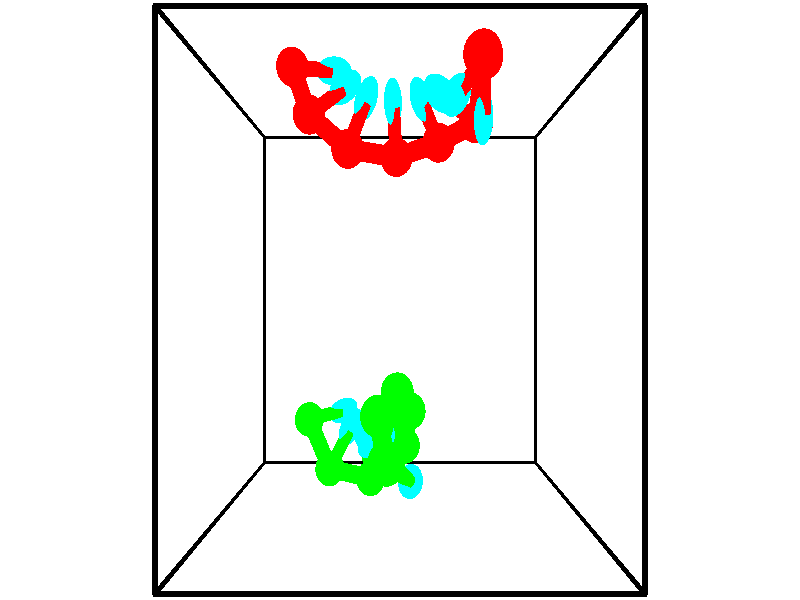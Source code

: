// switches for output
#declare DRAW_BASES = 1; // possible values are 0, 1; only relevant for DNA ribbons
#declare DRAW_BASES_TYPE = 3; // possible values are 1, 2, 3; only relevant for DNA ribbons
#declare DRAW_FOG = 0; // set to 1 to enable fog

#include "colors.inc"

#include "transforms.inc"
background { rgb <1, 1, 1>}

#default {
   normal{
       ripples 0.25
       frequency 0.20
       turbulence 0.2
       lambda 5
   }
	finish {
		phong 0.1
		phong_size 40.
	}
}

// original window dimensions: 1024x640


// camera settings

camera {
	sky <-0, 1, 0>
	up <-0, 1, 0>
	right 1.6 * <1, 0, 0>
	location <2.5, 2.5, 11.1562>
	look_at <2.5, 2.5, 2.5>
	direction <0, 0, -8.6562>
	angle 67.0682
}


# declare cpy_camera_pos = <2.5, 2.5, 11.1562>;
# if (DRAW_FOG = 1)
fog {
	fog_type 2
	up vnormalize(cpy_camera_pos)
	color rgbt<1,1,1,0.3>
	distance 1e-5
	fog_alt 3e-3
	fog_offset 4
}
# end


// LIGHTS

# declare lum = 6;
global_settings {
	ambient_light rgb lum * <0.05, 0.05, 0.05>
	max_trace_level 15
}# declare cpy_direct_light_amount = 0.25;
light_source
{	1000 * <-1, -1, 1>,
	rgb lum * cpy_direct_light_amount
	parallel
}

light_source
{	1000 * <1, 1, -1>,
	rgb lum * cpy_direct_light_amount
	parallel
}

// strand 0

// nucleotide -1

// particle -1
sphere {
	<3.557805, 5.122033, 3.452199> 0.250000
	pigment { color rgbt <1,0,0,0> }
	no_shadow
}
cylinder {
	<3.591240, 4.775318, 3.255549>,  <3.611301, 4.567289, 3.137560>, 0.100000
	pigment { color rgbt <1,0,0,0> }
	no_shadow
}
cylinder {
	<3.591240, 4.775318, 3.255549>,  <3.557805, 5.122033, 3.452199>, 0.100000
	pigment { color rgbt <1,0,0,0> }
	no_shadow
}

// particle -1
sphere {
	<3.591240, 4.775318, 3.255549> 0.100000
	pigment { color rgbt <1,0,0,0> }
	no_shadow
}
sphere {
	0, 1
	scale<0.080000,0.200000,0.300000>
	matrix <-0.762270, 0.262146, -0.591797,
		0.641839, 0.424216, -0.638814,
		0.083587, -0.866787, -0.491623,
		3.616316, 4.515282, 3.108063>
	pigment { color rgbt <0,1,1,0> }
	no_shadow
}
cylinder {
	<3.689234, 5.327981, 2.711225>,  <3.557805, 5.122033, 3.452199>, 0.130000
	pigment { color rgbt <1,0,0,0> }
	no_shadow
}

// nucleotide -1

// particle -1
sphere {
	<3.689234, 5.327981, 2.711225> 0.250000
	pigment { color rgbt <1,0,0,0> }
	no_shadow
}
cylinder {
	<3.451057, 5.039303, 2.852423>,  <3.308151, 4.866096, 2.937142>, 0.100000
	pigment { color rgbt <1,0,0,0> }
	no_shadow
}
cylinder {
	<3.451057, 5.039303, 2.852423>,  <3.689234, 5.327981, 2.711225>, 0.100000
	pigment { color rgbt <1,0,0,0> }
	no_shadow
}

// particle -1
sphere {
	<3.451057, 5.039303, 2.852423> 0.100000
	pigment { color rgbt <1,0,0,0> }
	no_shadow
}
sphere {
	0, 1
	scale<0.080000,0.200000,0.300000>
	matrix <-0.628770, 0.145120, -0.763929,
		0.500097, -0.676828, -0.540191,
		-0.595442, -0.721695, 0.352995,
		3.272425, 4.822794, 2.958321>
	pigment { color rgbt <0,1,1,0> }
	no_shadow
}
cylinder {
	<3.619026, 4.678761, 2.277679>,  <3.689234, 5.327981, 2.711225>, 0.130000
	pigment { color rgbt <1,0,0,0> }
	no_shadow
}

// nucleotide -1

// particle -1
sphere {
	<3.619026, 4.678761, 2.277679> 0.250000
	pigment { color rgbt <1,0,0,0> }
	no_shadow
}
cylinder {
	<3.307861, 4.818413, 2.486662>,  <3.121162, 4.902204, 2.612052>, 0.100000
	pigment { color rgbt <1,0,0,0> }
	no_shadow
}
cylinder {
	<3.307861, 4.818413, 2.486662>,  <3.619026, 4.678761, 2.277679>, 0.100000
	pigment { color rgbt <1,0,0,0> }
	no_shadow
}

// particle -1
sphere {
	<3.307861, 4.818413, 2.486662> 0.100000
	pigment { color rgbt <1,0,0,0> }
	no_shadow
}
sphere {
	0, 1
	scale<0.080000,0.200000,0.300000>
	matrix <-0.499999, 0.159681, -0.851178,
		-0.380598, -0.923369, 0.050346,
		-0.777912, 0.349129, 0.522457,
		3.074488, 4.923151, 2.643399>
	pigment { color rgbt <0,1,1,0> }
	no_shadow
}
cylinder {
	<3.095229, 4.525058, 1.821317>,  <3.619026, 4.678761, 2.277679>, 0.130000
	pigment { color rgbt <1,0,0,0> }
	no_shadow
}

// nucleotide -1

// particle -1
sphere {
	<3.095229, 4.525058, 1.821317> 0.250000
	pigment { color rgbt <1,0,0,0> }
	no_shadow
}
cylinder {
	<2.929405, 4.769413, 2.091119>,  <2.829911, 4.916026, 2.253000>, 0.100000
	pigment { color rgbt <1,0,0,0> }
	no_shadow
}
cylinder {
	<2.929405, 4.769413, 2.091119>,  <3.095229, 4.525058, 1.821317>, 0.100000
	pigment { color rgbt <1,0,0,0> }
	no_shadow
}

// particle -1
sphere {
	<2.929405, 4.769413, 2.091119> 0.100000
	pigment { color rgbt <1,0,0,0> }
	no_shadow
}
sphere {
	0, 1
	scale<0.080000,0.200000,0.300000>
	matrix <-0.778087, 0.146437, -0.610850,
		-0.471933, -0.778056, 0.414617,
		-0.414560, 0.610889, 0.674504,
		2.805037, 4.952680, 2.293470>
	pigment { color rgbt <0,1,1,0> }
	no_shadow
}
cylinder {
	<2.442216, 4.347058, 1.774093>,  <3.095229, 4.525058, 1.821317>, 0.130000
	pigment { color rgbt <1,0,0,0> }
	no_shadow
}

// nucleotide -1

// particle -1
sphere {
	<2.442216, 4.347058, 1.774093> 0.250000
	pigment { color rgbt <1,0,0,0> }
	no_shadow
}
cylinder {
	<2.415291, 4.708199, 1.943954>,  <2.399136, 4.924883, 2.045870>, 0.100000
	pigment { color rgbt <1,0,0,0> }
	no_shadow
}
cylinder {
	<2.415291, 4.708199, 1.943954>,  <2.442216, 4.347058, 1.774093>, 0.100000
	pigment { color rgbt <1,0,0,0> }
	no_shadow
}

// particle -1
sphere {
	<2.415291, 4.708199, 1.943954> 0.100000
	pigment { color rgbt <1,0,0,0> }
	no_shadow
}
sphere {
	0, 1
	scale<0.080000,0.200000,0.300000>
	matrix <-0.815570, 0.195380, -0.544677,
		-0.574730, -0.382997, 0.723186,
		-0.067313, 0.902851, 0.424651,
		2.395097, 4.979054, 2.071349>
	pigment { color rgbt <0,1,1,0> }
	no_shadow
}
cylinder {
	<1.692332, 4.438140, 1.860065>,  <2.442216, 4.347058, 1.774093>, 0.130000
	pigment { color rgbt <1,0,0,0> }
	no_shadow
}

// nucleotide -1

// particle -1
sphere {
	<1.692332, 4.438140, 1.860065> 0.250000
	pigment { color rgbt <1,0,0,0> }
	no_shadow
}
cylinder {
	<1.857780, 4.802132, 1.871774>,  <1.957049, 5.020526, 1.878799>, 0.100000
	pigment { color rgbt <1,0,0,0> }
	no_shadow
}
cylinder {
	<1.857780, 4.802132, 1.871774>,  <1.692332, 4.438140, 1.860065>, 0.100000
	pigment { color rgbt <1,0,0,0> }
	no_shadow
}

// particle -1
sphere {
	<1.857780, 4.802132, 1.871774> 0.100000
	pigment { color rgbt <1,0,0,0> }
	no_shadow
}
sphere {
	0, 1
	scale<0.080000,0.200000,0.300000>
	matrix <-0.668075, 0.325196, -0.669271,
		-0.618542, 0.257268, 0.742441,
		0.413621, 0.909979, 0.029273,
		1.981867, 5.075125, 1.880556>
	pigment { color rgbt <0,1,1,0> }
	no_shadow
}
cylinder {
	<1.096150, 4.883678, 1.840254>,  <1.692332, 4.438140, 1.860065>, 0.130000
	pigment { color rgbt <1,0,0,0> }
	no_shadow
}

// nucleotide -1

// particle -1
sphere {
	<1.096150, 4.883678, 1.840254> 0.250000
	pigment { color rgbt <1,0,0,0> }
	no_shadow
}
cylinder {
	<1.406181, 5.114635, 1.737593>,  <1.592200, 5.253210, 1.675996>, 0.100000
	pigment { color rgbt <1,0,0,0> }
	no_shadow
}
cylinder {
	<1.406181, 5.114635, 1.737593>,  <1.096150, 4.883678, 1.840254>, 0.100000
	pigment { color rgbt <1,0,0,0> }
	no_shadow
}

// particle -1
sphere {
	<1.406181, 5.114635, 1.737593> 0.100000
	pigment { color rgbt <1,0,0,0> }
	no_shadow
}
sphere {
	0, 1
	scale<0.080000,0.200000,0.300000>
	matrix <-0.554827, 0.427542, -0.713705,
		-0.302359, 0.695575, 0.651732,
		0.775078, 0.577394, -0.256653,
		1.638705, 5.287854, 1.660597>
	pigment { color rgbt <0,1,1,0> }
	no_shadow
}
cylinder {
	<0.825892, 5.521361, 1.758510>,  <1.096150, 4.883678, 1.840254>, 0.130000
	pigment { color rgbt <1,0,0,0> }
	no_shadow
}

// nucleotide -1

// particle -1
sphere {
	<0.825892, 5.521361, 1.758510> 0.250000
	pigment { color rgbt <1,0,0,0> }
	no_shadow
}
cylinder {
	<1.175240, 5.553345, 1.566329>,  <1.384848, 5.572535, 1.451021>, 0.100000
	pigment { color rgbt <1,0,0,0> }
	no_shadow
}
cylinder {
	<1.175240, 5.553345, 1.566329>,  <0.825892, 5.521361, 1.758510>, 0.100000
	pigment { color rgbt <1,0,0,0> }
	no_shadow
}

// particle -1
sphere {
	<1.175240, 5.553345, 1.566329> 0.100000
	pigment { color rgbt <1,0,0,0> }
	no_shadow
}
sphere {
	0, 1
	scale<0.080000,0.200000,0.300000>
	matrix <-0.413078, 0.644240, -0.643678,
		0.258058, 0.760632, 0.595689,
		0.873369, 0.079960, -0.480452,
		1.437250, 5.577332, 1.422193>
	pigment { color rgbt <0,1,1,0> }
	no_shadow
}
// strand 1

// nucleotide -1

// particle -1
sphere {
	<0.906278, 0.751706, 0.544084> 0.250000
	pigment { color rgbt <0,1,0,0> }
	no_shadow
}
cylinder {
	<1.225174, 0.791008, 0.305840>,  <1.416512, 0.814589, 0.162893>, 0.100000
	pigment { color rgbt <0,1,0,0> }
	no_shadow
}
cylinder {
	<1.225174, 0.791008, 0.305840>,  <0.906278, 0.751706, 0.544084>, 0.100000
	pigment { color rgbt <0,1,0,0> }
	no_shadow
}

// particle -1
sphere {
	<1.225174, 0.791008, 0.305840> 0.100000
	pigment { color rgbt <0,1,0,0> }
	no_shadow
}
sphere {
	0, 1
	scale<0.080000,0.200000,0.300000>
	matrix <0.593171, -0.310650, 0.742727,
		-0.112051, -0.945433, -0.305944,
		0.797240, 0.098254, -0.595612,
		1.464346, 0.820484, 0.127156>
	pigment { color rgbt <0,1,1,0> }
	no_shadow
}
cylinder {
	<1.267953, 0.035432, 0.571249>,  <0.906278, 0.751706, 0.544084>, 0.130000
	pigment { color rgbt <0,1,0,0> }
	no_shadow
}

// nucleotide -1

// particle -1
sphere {
	<1.267953, 0.035432, 0.571249> 0.250000
	pigment { color rgbt <0,1,0,0> }
	no_shadow
}
cylinder {
	<1.472992, 0.369625, 0.492039>,  <1.596015, 0.570141, 0.444512>, 0.100000
	pigment { color rgbt <0,1,0,0> }
	no_shadow
}
cylinder {
	<1.472992, 0.369625, 0.492039>,  <1.267953, 0.035432, 0.571249>, 0.100000
	pigment { color rgbt <0,1,0,0> }
	no_shadow
}

// particle -1
sphere {
	<1.472992, 0.369625, 0.492039> 0.100000
	pigment { color rgbt <0,1,0,0> }
	no_shadow
}
sphere {
	0, 1
	scale<0.080000,0.200000,0.300000>
	matrix <0.557494, -0.148443, 0.816801,
		0.653027, -0.529089, -0.541868,
		0.512597, 0.835482, -0.198027,
		1.626771, 0.620270, 0.432631>
	pigment { color rgbt <0,1,1,0> }
	no_shadow
}
cylinder {
	<1.992683, -0.064334, 0.730240>,  <1.267953, 0.035432, 0.571249>, 0.130000
	pigment { color rgbt <0,1,0,0> }
	no_shadow
}

// nucleotide -1

// particle -1
sphere {
	<1.992683, -0.064334, 0.730240> 0.250000
	pigment { color rgbt <0,1,0,0> }
	no_shadow
}
cylinder {
	<1.934029, 0.330467, 0.756540>,  <1.898836, 0.567348, 0.772320>, 0.100000
	pigment { color rgbt <0,1,0,0> }
	no_shadow
}
cylinder {
	<1.934029, 0.330467, 0.756540>,  <1.992683, -0.064334, 0.730240>, 0.100000
	pigment { color rgbt <0,1,0,0> }
	no_shadow
}

// particle -1
sphere {
	<1.934029, 0.330467, 0.756540> 0.100000
	pigment { color rgbt <0,1,0,0> }
	no_shadow
}
sphere {
	0, 1
	scale<0.080000,0.200000,0.300000>
	matrix <0.361183, -0.008457, 0.932457,
		0.920893, 0.160480, -0.355248,
		-0.146636, 0.987003, 0.065750,
		1.890038, 0.626568, 0.776265>
	pigment { color rgbt <0,1,1,0> }
	no_shadow
}
cylinder {
	<2.585906, 0.434990, 0.882633>,  <1.992683, -0.064334, 0.730240>, 0.130000
	pigment { color rgbt <0,1,0,0> }
	no_shadow
}

// nucleotide -1

// particle -1
sphere {
	<2.585906, 0.434990, 0.882633> 0.250000
	pigment { color rgbt <0,1,0,0> }
	no_shadow
}
cylinder {
	<2.245766, 0.574184, 1.040524>,  <2.041682, 0.657701, 1.135258>, 0.100000
	pigment { color rgbt <0,1,0,0> }
	no_shadow
}
cylinder {
	<2.245766, 0.574184, 1.040524>,  <2.585906, 0.434990, 0.882633>, 0.100000
	pigment { color rgbt <0,1,0,0> }
	no_shadow
}

// particle -1
sphere {
	<2.245766, 0.574184, 1.040524> 0.100000
	pigment { color rgbt <0,1,0,0> }
	no_shadow
}
sphere {
	0, 1
	scale<0.080000,0.200000,0.300000>
	matrix <0.426424, 0.016169, 0.904379,
		0.308329, 0.937360, -0.162139,
		-0.850350, 0.347987, 0.394727,
		1.990661, 0.678580, 1.158942>
	pigment { color rgbt <0,1,1,0> }
	no_shadow
}
cylinder {
	<2.664039, 1.001040, 1.369833>,  <2.585906, 0.434990, 0.882633>, 0.130000
	pigment { color rgbt <0,1,0,0> }
	no_shadow
}

// nucleotide -1

// particle -1
sphere {
	<2.664039, 1.001040, 1.369833> 0.250000
	pigment { color rgbt <0,1,0,0> }
	no_shadow
}
cylinder {
	<2.337715, 0.790337, 1.465317>,  <2.141921, 0.663915, 1.522607>, 0.100000
	pigment { color rgbt <0,1,0,0> }
	no_shadow
}
cylinder {
	<2.337715, 0.790337, 1.465317>,  <2.664039, 1.001040, 1.369833>, 0.100000
	pigment { color rgbt <0,1,0,0> }
	no_shadow
}

// particle -1
sphere {
	<2.337715, 0.790337, 1.465317> 0.100000
	pigment { color rgbt <0,1,0,0> }
	no_shadow
}
sphere {
	0, 1
	scale<0.080000,0.200000,0.300000>
	matrix <0.375531, -0.168607, 0.911344,
		-0.439809, 0.833125, 0.335365,
		-0.815809, -0.526758, 0.238709,
		2.092973, 0.632309, 1.536929>
	pigment { color rgbt <0,1,1,0> }
	no_shadow
}
cylinder {
	<2.458094, 1.330801, 1.971860>,  <2.664039, 1.001040, 1.369833>, 0.130000
	pigment { color rgbt <0,1,0,0> }
	no_shadow
}

// nucleotide -1

// particle -1
sphere {
	<2.458094, 1.330801, 1.971860> 0.250000
	pigment { color rgbt <0,1,0,0> }
	no_shadow
}
cylinder {
	<2.324814, 0.954243, 1.950874>,  <2.244846, 0.728308, 1.938283>, 0.100000
	pigment { color rgbt <0,1,0,0> }
	no_shadow
}
cylinder {
	<2.324814, 0.954243, 1.950874>,  <2.458094, 1.330801, 1.971860>, 0.100000
	pigment { color rgbt <0,1,0,0> }
	no_shadow
}

// particle -1
sphere {
	<2.324814, 0.954243, 1.950874> 0.100000
	pigment { color rgbt <0,1,0,0> }
	no_shadow
}
sphere {
	0, 1
	scale<0.080000,0.200000,0.300000>
	matrix <0.477193, -0.216368, 0.851746,
		-0.813181, 0.258766, 0.521321,
		-0.333200, -0.941395, -0.052465,
		2.224854, 0.671824, 1.935135>
	pigment { color rgbt <0,1,1,0> }
	no_shadow
}
cylinder {
	<2.187098, 1.134028, 2.646982>,  <2.458094, 1.330801, 1.971860>, 0.130000
	pigment { color rgbt <0,1,0,0> }
	no_shadow
}

// nucleotide -1

// particle -1
sphere {
	<2.187098, 1.134028, 2.646982> 0.250000
	pigment { color rgbt <0,1,0,0> }
	no_shadow
}
cylinder {
	<2.259491, 0.783993, 2.467442>,  <2.302927, 0.573972, 2.359717>, 0.100000
	pigment { color rgbt <0,1,0,0> }
	no_shadow
}
cylinder {
	<2.259491, 0.783993, 2.467442>,  <2.187098, 1.134028, 2.646982>, 0.100000
	pigment { color rgbt <0,1,0,0> }
	no_shadow
}

// particle -1
sphere {
	<2.259491, 0.783993, 2.467442> 0.100000
	pigment { color rgbt <0,1,0,0> }
	no_shadow
}
sphere {
	0, 1
	scale<0.080000,0.200000,0.300000>
	matrix <0.550164, -0.288215, 0.783742,
		-0.815208, -0.388786, 0.429280,
		0.180983, -0.875087, -0.448852,
		2.313786, 0.521467, 2.332786>
	pigment { color rgbt <0,1,1,0> }
	no_shadow
}
cylinder {
	<2.318114, 0.696423, 3.158545>,  <2.187098, 1.134028, 2.646982>, 0.130000
	pigment { color rgbt <0,1,0,0> }
	no_shadow
}

// nucleotide -1

// particle -1
sphere {
	<2.318114, 0.696423, 3.158545> 0.250000
	pigment { color rgbt <0,1,0,0> }
	no_shadow
}
cylinder {
	<2.508736, 0.506699, 2.862457>,  <2.623109, 0.392864, 2.684805>, 0.100000
	pigment { color rgbt <0,1,0,0> }
	no_shadow
}
cylinder {
	<2.508736, 0.506699, 2.862457>,  <2.318114, 0.696423, 3.158545>, 0.100000
	pigment { color rgbt <0,1,0,0> }
	no_shadow
}

// particle -1
sphere {
	<2.508736, 0.506699, 2.862457> 0.100000
	pigment { color rgbt <0,1,0,0> }
	no_shadow
}
sphere {
	0, 1
	scale<0.080000,0.200000,0.300000>
	matrix <0.762326, -0.196442, 0.616660,
		-0.437900, -0.858160, 0.267965,
		0.476554, -0.474312, -0.740219,
		2.651702, 0.364405, 2.640391>
	pigment { color rgbt <0,1,1,0> }
	no_shadow
}
// box output
cylinder {
	<0.000000, 0.000000, 0.000000>,  <5.000000, 0.000000, 0.000000>, 0.025000
	pigment { color rgbt <0,0,0,0> }
	no_shadow
}
cylinder {
	<0.000000, 0.000000, 0.000000>,  <0.000000, 5.000000, 0.000000>, 0.025000
	pigment { color rgbt <0,0,0,0> }
	no_shadow
}
cylinder {
	<0.000000, 0.000000, 0.000000>,  <0.000000, 0.000000, 5.000000>, 0.025000
	pigment { color rgbt <0,0,0,0> }
	no_shadow
}
cylinder {
	<5.000000, 5.000000, 5.000000>,  <0.000000, 5.000000, 5.000000>, 0.025000
	pigment { color rgbt <0,0,0,0> }
	no_shadow
}
cylinder {
	<5.000000, 5.000000, 5.000000>,  <5.000000, 0.000000, 5.000000>, 0.025000
	pigment { color rgbt <0,0,0,0> }
	no_shadow
}
cylinder {
	<5.000000, 5.000000, 5.000000>,  <5.000000, 5.000000, 0.000000>, 0.025000
	pigment { color rgbt <0,0,0,0> }
	no_shadow
}
cylinder {
	<0.000000, 0.000000, 5.000000>,  <0.000000, 5.000000, 5.000000>, 0.025000
	pigment { color rgbt <0,0,0,0> }
	no_shadow
}
cylinder {
	<0.000000, 0.000000, 5.000000>,  <5.000000, 0.000000, 5.000000>, 0.025000
	pigment { color rgbt <0,0,0,0> }
	no_shadow
}
cylinder {
	<5.000000, 5.000000, 0.000000>,  <0.000000, 5.000000, 0.000000>, 0.025000
	pigment { color rgbt <0,0,0,0> }
	no_shadow
}
cylinder {
	<5.000000, 5.000000, 0.000000>,  <5.000000, 0.000000, 0.000000>, 0.025000
	pigment { color rgbt <0,0,0,0> }
	no_shadow
}
cylinder {
	<5.000000, 0.000000, 5.000000>,  <5.000000, 0.000000, 0.000000>, 0.025000
	pigment { color rgbt <0,0,0,0> }
	no_shadow
}
cylinder {
	<0.000000, 5.000000, 0.000000>,  <0.000000, 5.000000, 5.000000>, 0.025000
	pigment { color rgbt <0,0,0,0> }
	no_shadow
}
// end of box output
